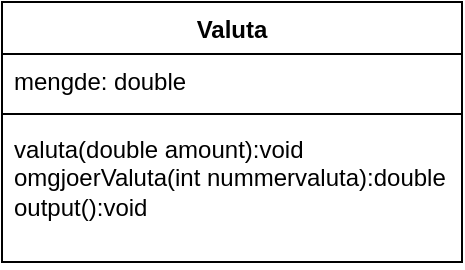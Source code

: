 <mxfile version="21.7.4" type="device">
  <diagram name="Page-1" id="LgNWcepFyE4xCD7pHxg1">
    <mxGraphModel dx="1050" dy="534" grid="1" gridSize="10" guides="1" tooltips="1" connect="1" arrows="1" fold="1" page="1" pageScale="1" pageWidth="827" pageHeight="1169" math="0" shadow="0">
      <root>
        <mxCell id="0" />
        <mxCell id="1" parent="0" />
        <mxCell id="xgAhJX-LlX7avkUrtbOp-1" value="Valuta" style="swimlane;fontStyle=1;align=center;verticalAlign=top;childLayout=stackLayout;horizontal=1;startSize=26;horizontalStack=0;resizeParent=1;resizeParentMax=0;resizeLast=0;collapsible=1;marginBottom=0;whiteSpace=wrap;html=1;" vertex="1" parent="1">
          <mxGeometry x="330" y="230" width="230" height="130" as="geometry" />
        </mxCell>
        <mxCell id="xgAhJX-LlX7avkUrtbOp-2" value="mengde: double&lt;br&gt;" style="text;strokeColor=none;fillColor=none;align=left;verticalAlign=top;spacingLeft=4;spacingRight=4;overflow=hidden;rotatable=0;points=[[0,0.5],[1,0.5]];portConstraint=eastwest;whiteSpace=wrap;html=1;" vertex="1" parent="xgAhJX-LlX7avkUrtbOp-1">
          <mxGeometry y="26" width="230" height="26" as="geometry" />
        </mxCell>
        <mxCell id="xgAhJX-LlX7avkUrtbOp-3" value="" style="line;strokeWidth=1;fillColor=none;align=left;verticalAlign=middle;spacingTop=-1;spacingLeft=3;spacingRight=3;rotatable=0;labelPosition=right;points=[];portConstraint=eastwest;strokeColor=inherit;" vertex="1" parent="xgAhJX-LlX7avkUrtbOp-1">
          <mxGeometry y="52" width="230" height="8" as="geometry" />
        </mxCell>
        <mxCell id="xgAhJX-LlX7avkUrtbOp-4" value="valuta(double amount):void&lt;br&gt;omgjoerValuta(int nummervaluta):double&lt;br&gt;output():void&lt;br&gt;" style="text;strokeColor=none;fillColor=none;align=left;verticalAlign=top;spacingLeft=4;spacingRight=4;overflow=hidden;rotatable=0;points=[[0,0.5],[1,0.5]];portConstraint=eastwest;whiteSpace=wrap;html=1;" vertex="1" parent="xgAhJX-LlX7avkUrtbOp-1">
          <mxGeometry y="60" width="230" height="70" as="geometry" />
        </mxCell>
      </root>
    </mxGraphModel>
  </diagram>
</mxfile>
